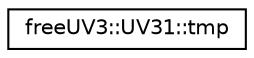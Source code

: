 digraph "Graphical Class Hierarchy"
{
  edge [fontname="Helvetica",fontsize="10",labelfontname="Helvetica",labelfontsize="10"];
  node [fontname="Helvetica",fontsize="10",shape=record];
  rankdir="LR";
  Node0 [label="freeUV3::UV31::tmp",height=0.2,width=0.4,color="black", fillcolor="white", style="filled",URL="$structfree_u_v3_1_1_u_v31_1_1tmp.html"];
}
